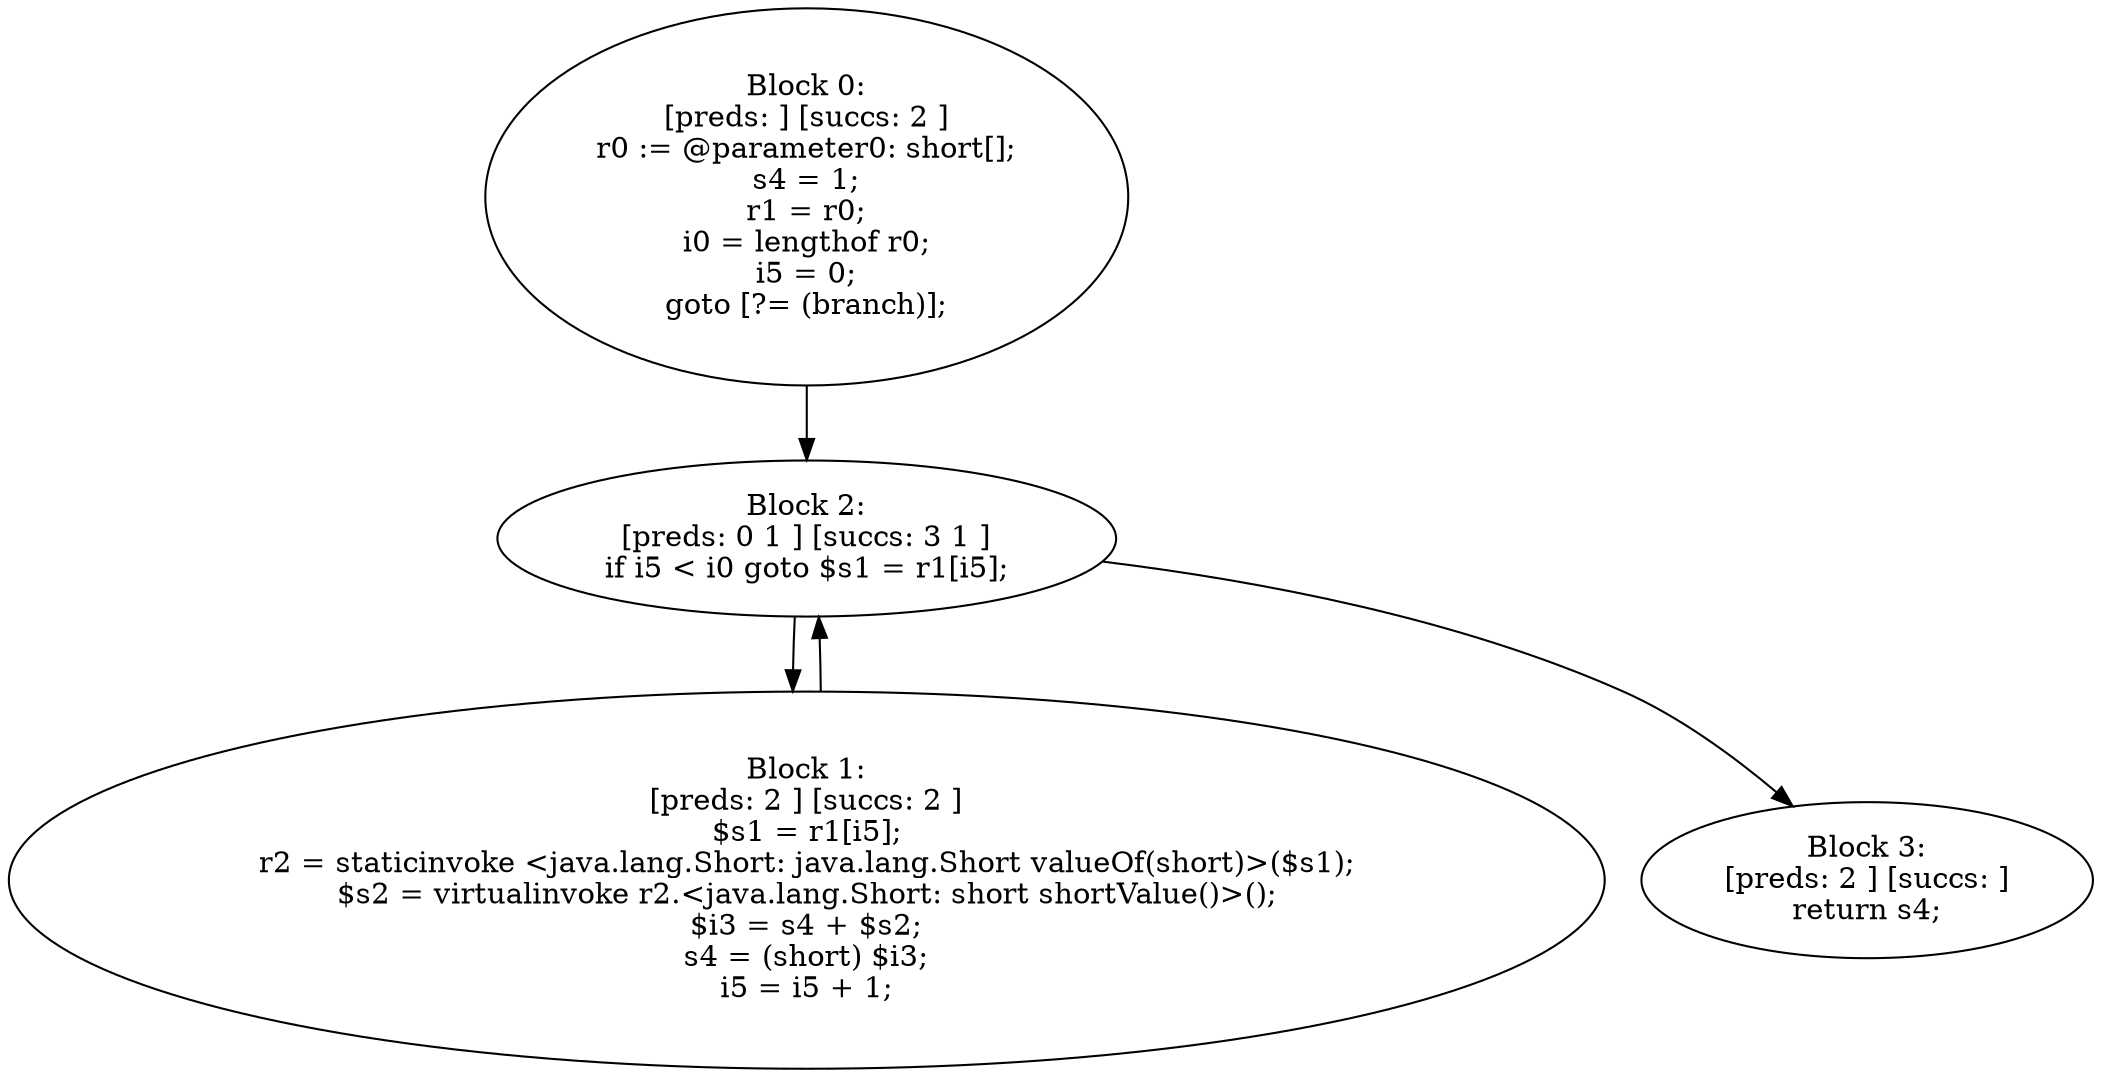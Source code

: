 digraph "unitGraph" {
    "Block 0:
[preds: ] [succs: 2 ]
r0 := @parameter0: short[];
s4 = 1;
r1 = r0;
i0 = lengthof r0;
i5 = 0;
goto [?= (branch)];
"
    "Block 1:
[preds: 2 ] [succs: 2 ]
$s1 = r1[i5];
r2 = staticinvoke <java.lang.Short: java.lang.Short valueOf(short)>($s1);
$s2 = virtualinvoke r2.<java.lang.Short: short shortValue()>();
$i3 = s4 + $s2;
s4 = (short) $i3;
i5 = i5 + 1;
"
    "Block 2:
[preds: 0 1 ] [succs: 3 1 ]
if i5 < i0 goto $s1 = r1[i5];
"
    "Block 3:
[preds: 2 ] [succs: ]
return s4;
"
    "Block 0:
[preds: ] [succs: 2 ]
r0 := @parameter0: short[];
s4 = 1;
r1 = r0;
i0 = lengthof r0;
i5 = 0;
goto [?= (branch)];
"->"Block 2:
[preds: 0 1 ] [succs: 3 1 ]
if i5 < i0 goto $s1 = r1[i5];
";
    "Block 1:
[preds: 2 ] [succs: 2 ]
$s1 = r1[i5];
r2 = staticinvoke <java.lang.Short: java.lang.Short valueOf(short)>($s1);
$s2 = virtualinvoke r2.<java.lang.Short: short shortValue()>();
$i3 = s4 + $s2;
s4 = (short) $i3;
i5 = i5 + 1;
"->"Block 2:
[preds: 0 1 ] [succs: 3 1 ]
if i5 < i0 goto $s1 = r1[i5];
";
    "Block 2:
[preds: 0 1 ] [succs: 3 1 ]
if i5 < i0 goto $s1 = r1[i5];
"->"Block 3:
[preds: 2 ] [succs: ]
return s4;
";
    "Block 2:
[preds: 0 1 ] [succs: 3 1 ]
if i5 < i0 goto $s1 = r1[i5];
"->"Block 1:
[preds: 2 ] [succs: 2 ]
$s1 = r1[i5];
r2 = staticinvoke <java.lang.Short: java.lang.Short valueOf(short)>($s1);
$s2 = virtualinvoke r2.<java.lang.Short: short shortValue()>();
$i3 = s4 + $s2;
s4 = (short) $i3;
i5 = i5 + 1;
";
}
